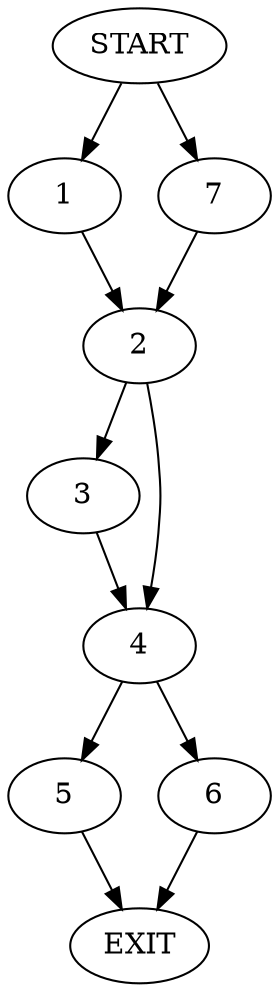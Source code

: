 digraph {
0 [label="START"]
8 [label="EXIT"]
0 -> 1
1 -> 2
2 -> 3
2 -> 4
3 -> 4
4 -> 5
4 -> 6
0 -> 7
7 -> 2
5 -> 8
6 -> 8
}

